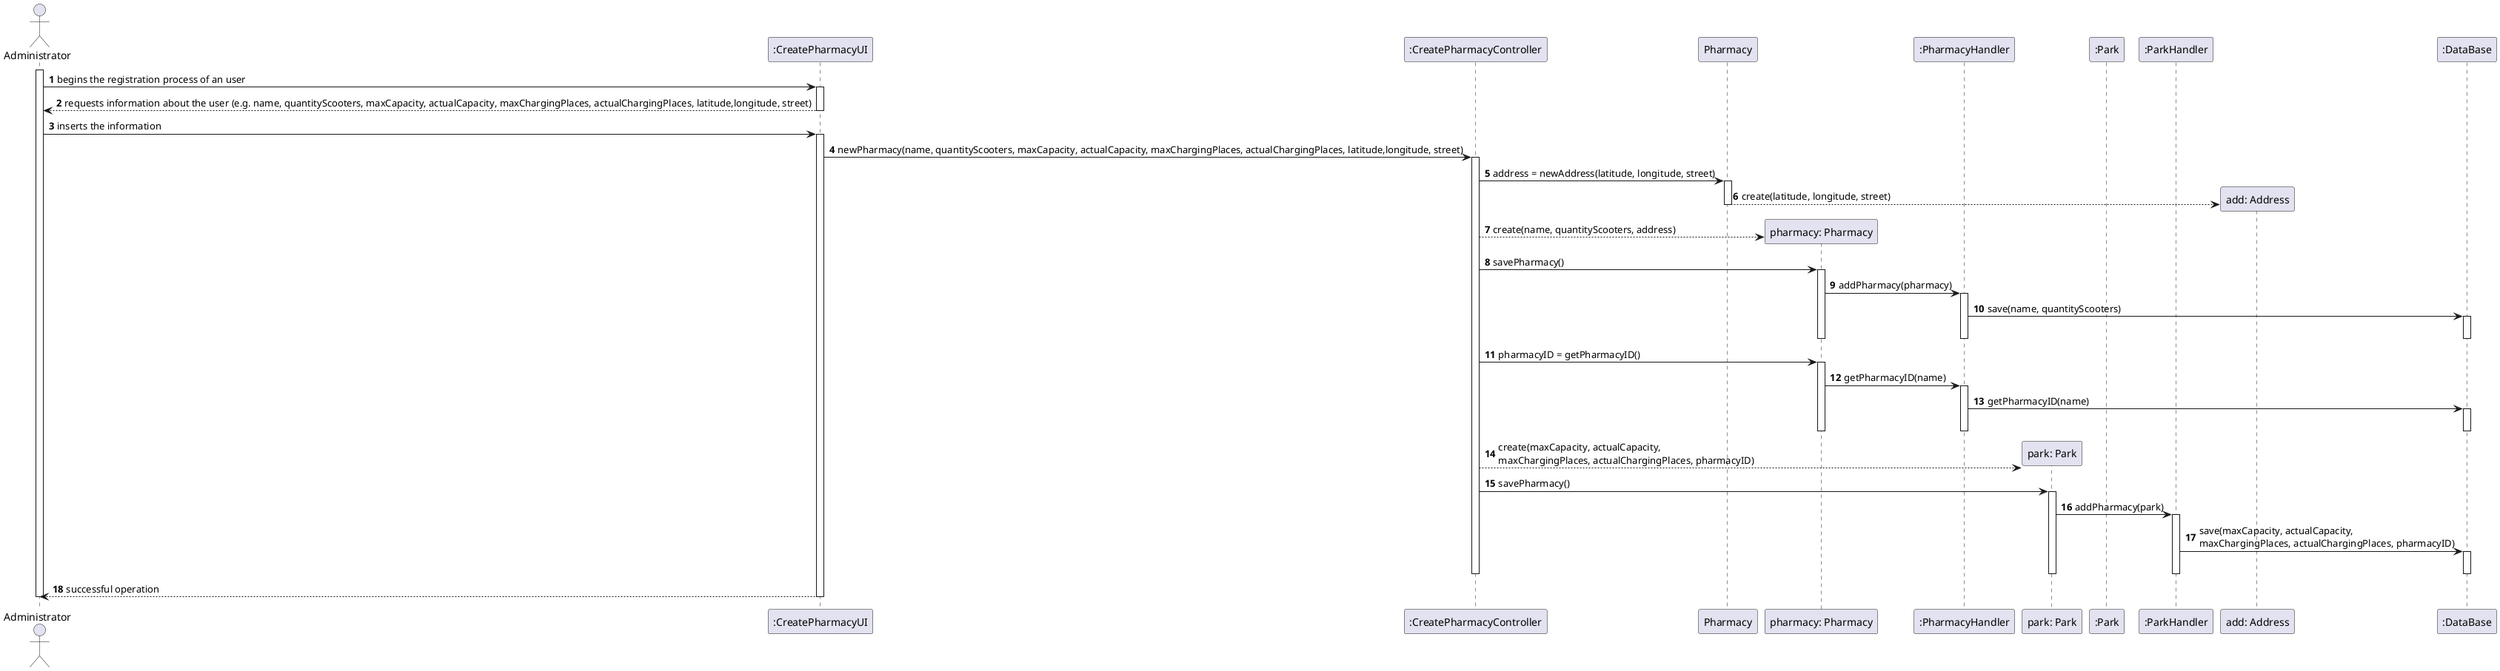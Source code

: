 @startuml
autonumber

actor "Administrator" as ADM
participant ":CreatePharmacyUI" as UI
participant ":CreatePharmacyController" as CTRL
participant "Pharmacy" as _ORG
participant "pharmacy: Pharmacy" as ORG
participant ":PharmacyHandler" as USH
participant "park: Park" as PAR
participant ":Park" as PARK
participant ":ParkHandler" as PARH
participant "add: Address" as ADD
participant ":DataBase" as DBE


activate ADM
ADM -> UI : begins the registration process of an user
activate UI

UI --> ADM : requests information about the user (e.g. name, quantityScooters, maxCapacity, actualCapacity, maxChargingPlaces, actualChargingPlaces, latitude,longitude, street)
deactivate UI

ADM -> UI : inserts the information
activate UI


UI -> CTRL : newPharmacy(name, quantityScooters, maxCapacity, actualCapacity, maxChargingPlaces, actualChargingPlaces, latitude,longitude, street)
activate CTRL

CTRL -> _ORG: address = newAddress(latitude, longitude, street)
activate _ORG
_ORG --> ADD ** : create(latitude, longitude, street)
deactivate _ORG

CTRL --> ORG ** : create(name, quantityScooters, address)


CTRL -> ORG: savePharmacy()
activate ORG
ORG -> USH: addPharmacy(pharmacy)
activate USH
USH -> DBE: save(name, quantityScooters)
activate DBE
deactivate USH
deactivate ORG
deactivate DBE
CTRL -> ORG: pharmacyID = getPharmacyID()
activate ORG
ORG -> USH: getPharmacyID(name)
activate USH
USH -> DBE: getPharmacyID(name)
activate DBE
deactivate USH
deactivate ORG
deactivate DBE
CTRL --> PAR ** : create(maxCapacity, actualCapacity, \nmaxChargingPlaces, actualChargingPlaces, pharmacyID)
CTRL -> PAR: savePharmacy()
activate PAR
PAR -> PARH: addPharmacy(park)
activate PARH
PARH -> DBE: save(maxCapacity, actualCapacity, \nmaxChargingPlaces, actualChargingPlaces, pharmacyID)
activate DBE
deactivate PAR
deactivate PARH

deactivate DBE


deactivate CTRL
UI --> ADM : successful operation
deactivate UI

deactivate ADM
@enduml
